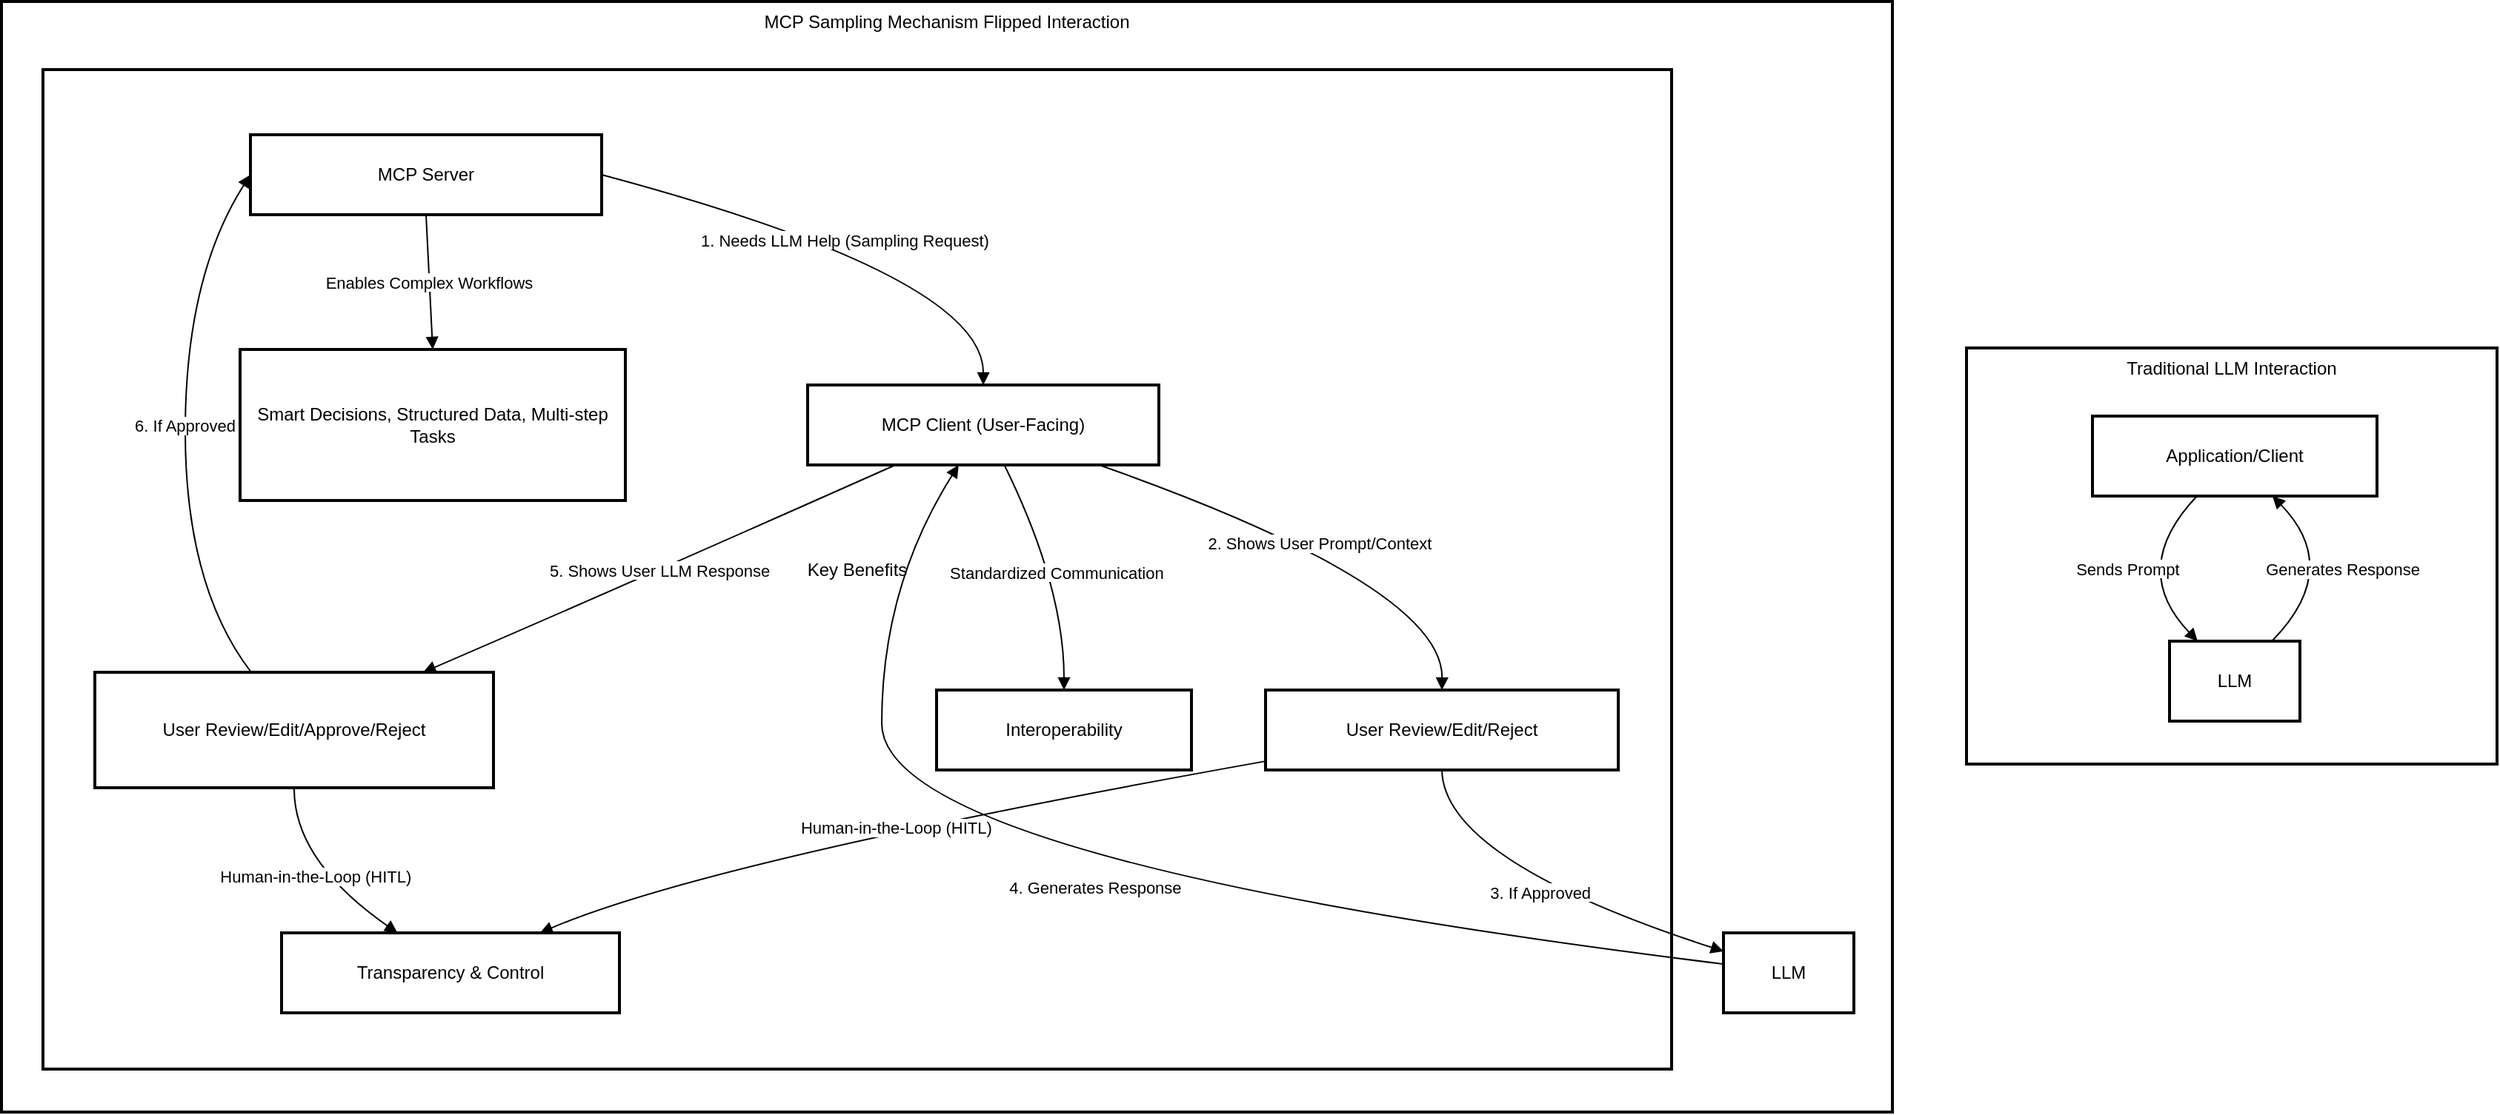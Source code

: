 <mxfile version="28.0.6">
  <diagram name="MCP Sampling" id="WIpzaW17cE0JvvRwE99d">
    <mxGraphModel dx="1347" dy="790" grid="1" gridSize="10" guides="1" tooltips="1" connect="1" arrows="1" fold="1" page="1" pageScale="1" pageWidth="850" pageHeight="1100" math="0" shadow="0">
      <root>
        <mxCell id="0" />
        <mxCell id="1" parent="0" />
        <mxCell id="MZyaNlkFfumaUPh35j-n-26" value="MCP Sampling Mechanism Flipped Interaction" style="whiteSpace=wrap;strokeWidth=2;verticalAlign=top;" vertex="1" parent="1">
          <mxGeometry x="20" y="20" width="1276" height="750" as="geometry" />
        </mxCell>
        <mxCell id="MZyaNlkFfumaUPh35j-n-27" value="MCP Server" style="whiteSpace=wrap;strokeWidth=2;" vertex="1" parent="MZyaNlkFfumaUPh35j-n-26">
          <mxGeometry x="221" y="83" width="140" height="54" as="geometry" />
        </mxCell>
        <mxCell id="MZyaNlkFfumaUPh35j-n-28" value="Key Benefits" style="whiteSpace=wrap;strokeWidth=2;" vertex="1" parent="MZyaNlkFfumaUPh35j-n-26">
          <mxGeometry x="28" y="46" width="1099" height="675" as="geometry" />
        </mxCell>
        <mxCell id="MZyaNlkFfumaUPh35j-n-29" value="MCP Client (User-Facing)" style="whiteSpace=wrap;strokeWidth=2;" vertex="1" parent="MZyaNlkFfumaUPh35j-n-26">
          <mxGeometry x="544" y="259" width="237" height="54" as="geometry" />
        </mxCell>
        <mxCell id="MZyaNlkFfumaUPh35j-n-30" value="User Review/Edit/Reject" style="whiteSpace=wrap;strokeWidth=2;" vertex="1" parent="MZyaNlkFfumaUPh35j-n-26">
          <mxGeometry x="853" y="465" width="238" height="54" as="geometry" />
        </mxCell>
        <mxCell id="MZyaNlkFfumaUPh35j-n-31" value="LLM" style="whiteSpace=wrap;strokeWidth=2;" vertex="1" parent="MZyaNlkFfumaUPh35j-n-26">
          <mxGeometry x="1162" y="629" width="88" height="54" as="geometry" />
        </mxCell>
        <mxCell id="MZyaNlkFfumaUPh35j-n-32" value="User Review/Edit/Approve/Reject" style="whiteSpace=wrap;strokeWidth=2;" vertex="1" parent="MZyaNlkFfumaUPh35j-n-26">
          <mxGeometry x="63" y="453" width="269" height="78" as="geometry" />
        </mxCell>
        <mxCell id="MZyaNlkFfumaUPh35j-n-33" value="Transparency &amp; Control" style="whiteSpace=wrap;strokeWidth=2;" vertex="1" parent="MZyaNlkFfumaUPh35j-n-26">
          <mxGeometry x="189" y="629" width="228" height="54" as="geometry" />
        </mxCell>
        <mxCell id="MZyaNlkFfumaUPh35j-n-34" value="Smart Decisions, Structured Data, Multi-step Tasks" style="whiteSpace=wrap;strokeWidth=2;" vertex="1" parent="MZyaNlkFfumaUPh35j-n-26">
          <mxGeometry x="161" y="235" width="260" height="102" as="geometry" />
        </mxCell>
        <mxCell id="MZyaNlkFfumaUPh35j-n-35" value="Interoperability" style="whiteSpace=wrap;strokeWidth=2;" vertex="1" parent="MZyaNlkFfumaUPh35j-n-26">
          <mxGeometry x="631" y="465" width="172" height="54" as="geometry" />
        </mxCell>
        <mxCell id="MZyaNlkFfumaUPh35j-n-36" value="1. Needs LLM Help (Sampling Request)" style="curved=1;startArrow=none;endArrow=block;exitX=1;exitY=0.5;entryX=0.5;entryY=0;rounded=0;exitDx=0;exitDy=0;" edge="1" parent="MZyaNlkFfumaUPh35j-n-26" source="MZyaNlkFfumaUPh35j-n-51" target="MZyaNlkFfumaUPh35j-n-29">
          <mxGeometry relative="1" as="geometry">
            <Array as="points">
              <mxPoint x="663" y="186" />
            </Array>
          </mxGeometry>
        </mxCell>
        <mxCell id="MZyaNlkFfumaUPh35j-n-37" value="2. Shows User Prompt/Context" style="curved=1;startArrow=none;endArrow=block;exitX=0.83;exitY=1;entryX=0.5;entryY=-0.01;rounded=0;" edge="1" parent="MZyaNlkFfumaUPh35j-n-26" source="MZyaNlkFfumaUPh35j-n-29" target="MZyaNlkFfumaUPh35j-n-30">
          <mxGeometry relative="1" as="geometry">
            <Array as="points">
              <mxPoint x="973" y="395" />
            </Array>
          </mxGeometry>
        </mxCell>
        <mxCell id="MZyaNlkFfumaUPh35j-n-38" value="3. If Approved" style="curved=1;startArrow=none;endArrow=block;exitX=0.5;exitY=0.99;entryX=0;entryY=0.23;rounded=0;" edge="1" parent="MZyaNlkFfumaUPh35j-n-26" source="MZyaNlkFfumaUPh35j-n-30" target="MZyaNlkFfumaUPh35j-n-31">
          <mxGeometry relative="1" as="geometry">
            <Array as="points">
              <mxPoint x="973" y="580" />
            </Array>
          </mxGeometry>
        </mxCell>
        <mxCell id="MZyaNlkFfumaUPh35j-n-39" value="4. Generates Response" style="curved=1;startArrow=none;endArrow=block;exitX=0;exitY=0.39;entryX=0.43;entryY=1;rounded=0;" edge="1" parent="MZyaNlkFfumaUPh35j-n-26" source="MZyaNlkFfumaUPh35j-n-31" target="MZyaNlkFfumaUPh35j-n-29">
          <mxGeometry relative="1" as="geometry">
            <Array as="points">
              <mxPoint x="594" y="580" />
              <mxPoint x="594" y="395" />
            </Array>
          </mxGeometry>
        </mxCell>
        <mxCell id="MZyaNlkFfumaUPh35j-n-40" value="5. Shows User LLM Response" style="curved=1;startArrow=none;endArrow=block;exitX=0.25;exitY=1;entryX=0.83;entryY=-0.01;rounded=0;" edge="1" parent="MZyaNlkFfumaUPh35j-n-26" source="MZyaNlkFfumaUPh35j-n-29" target="MZyaNlkFfumaUPh35j-n-32">
          <mxGeometry relative="1" as="geometry">
            <Array as="points">
              <mxPoint x="419" y="395" />
            </Array>
          </mxGeometry>
        </mxCell>
        <mxCell id="MZyaNlkFfumaUPh35j-n-41" value="6. If Approved" style="curved=1;startArrow=none;endArrow=block;exitX=0.39;exitY=-0.01;entryX=0;entryY=0.5;rounded=0;entryDx=0;entryDy=0;" edge="1" parent="MZyaNlkFfumaUPh35j-n-26" source="MZyaNlkFfumaUPh35j-n-32" target="MZyaNlkFfumaUPh35j-n-51">
          <mxGeometry relative="1" as="geometry">
            <Array as="points">
              <mxPoint x="124" y="395" />
              <mxPoint x="124" y="186" />
            </Array>
          </mxGeometry>
        </mxCell>
        <mxCell id="MZyaNlkFfumaUPh35j-n-42" value="Human-in-the-Loop (HITL)" style="curved=1;startArrow=none;endArrow=block;exitX=0;exitY=0.89;entryX=0.77;entryY=-0.01;rounded=0;" edge="1" parent="MZyaNlkFfumaUPh35j-n-26" source="MZyaNlkFfumaUPh35j-n-30" target="MZyaNlkFfumaUPh35j-n-33">
          <mxGeometry relative="1" as="geometry">
            <Array as="points">
              <mxPoint x="478" y="580" />
            </Array>
          </mxGeometry>
        </mxCell>
        <mxCell id="MZyaNlkFfumaUPh35j-n-43" value="Human-in-the-Loop (HITL)" style="curved=1;startArrow=none;endArrow=block;exitX=0.5;exitY=0.99;entryX=0.34;entryY=-0.01;rounded=0;" edge="1" parent="MZyaNlkFfumaUPh35j-n-26" source="MZyaNlkFfumaUPh35j-n-32" target="MZyaNlkFfumaUPh35j-n-33">
          <mxGeometry relative="1" as="geometry">
            <Array as="points">
              <mxPoint x="197" y="580" />
            </Array>
          </mxGeometry>
        </mxCell>
        <mxCell id="MZyaNlkFfumaUPh35j-n-44" value="Enables Complex Workflows" style="curved=1;startArrow=none;endArrow=block;exitX=0.5;exitY=1;entryX=0.5;entryY=0;rounded=0;exitDx=0;exitDy=0;" edge="1" parent="MZyaNlkFfumaUPh35j-n-26" source="MZyaNlkFfumaUPh35j-n-51" target="MZyaNlkFfumaUPh35j-n-34">
          <mxGeometry relative="1" as="geometry">
            <Array as="points" />
          </mxGeometry>
        </mxCell>
        <mxCell id="MZyaNlkFfumaUPh35j-n-45" value="Standardized Communication" style="curved=1;startArrow=none;endArrow=block;exitX=0.56;exitY=1;entryX=0.5;entryY=-0.01;rounded=0;" edge="1" parent="MZyaNlkFfumaUPh35j-n-26" source="MZyaNlkFfumaUPh35j-n-29" target="MZyaNlkFfumaUPh35j-n-35">
          <mxGeometry relative="1" as="geometry">
            <Array as="points">
              <mxPoint x="717" y="395" />
            </Array>
          </mxGeometry>
        </mxCell>
        <mxCell id="MZyaNlkFfumaUPh35j-n-51" value="MCP Server" style="whiteSpace=wrap;strokeWidth=2;" vertex="1" parent="MZyaNlkFfumaUPh35j-n-26">
          <mxGeometry x="168" y="90" width="237" height="54" as="geometry" />
        </mxCell>
        <mxCell id="MZyaNlkFfumaUPh35j-n-46" value="Traditional LLM Interaction" style="whiteSpace=wrap;strokeWidth=2;verticalAlign=top;" vertex="1" parent="1">
          <mxGeometry x="1346" y="254" width="358" height="281" as="geometry" />
        </mxCell>
        <mxCell id="MZyaNlkFfumaUPh35j-n-47" value="Application/Client" style="whiteSpace=wrap;strokeWidth=2;" vertex="1" parent="MZyaNlkFfumaUPh35j-n-46">
          <mxGeometry x="85" y="46" width="192" height="54" as="geometry" />
        </mxCell>
        <mxCell id="MZyaNlkFfumaUPh35j-n-48" value="LLM" style="whiteSpace=wrap;strokeWidth=2;" vertex="1" parent="MZyaNlkFfumaUPh35j-n-46">
          <mxGeometry x="137" y="198" width="88" height="54" as="geometry" />
        </mxCell>
        <mxCell id="MZyaNlkFfumaUPh35j-n-49" value="Sends Prompt" style="curved=1;startArrow=none;endArrow=block;exitX=0.37;exitY=0.99;entryX=0.21;entryY=-0.01;rounded=0;" edge="1" parent="MZyaNlkFfumaUPh35j-n-46" source="MZyaNlkFfumaUPh35j-n-47" target="MZyaNlkFfumaUPh35j-n-48">
          <mxGeometry relative="1" as="geometry">
            <Array as="points">
              <mxPoint x="109" y="149" />
            </Array>
          </mxGeometry>
        </mxCell>
        <mxCell id="MZyaNlkFfumaUPh35j-n-50" value="Generates Response" style="curved=1;startArrow=none;endArrow=block;exitX=0.79;exitY=-0.01;entryX=0.63;entryY=0.99;rounded=0;" edge="1" parent="MZyaNlkFfumaUPh35j-n-46" source="MZyaNlkFfumaUPh35j-n-48" target="MZyaNlkFfumaUPh35j-n-47">
          <mxGeometry relative="1" as="geometry">
            <Array as="points">
              <mxPoint x="254" y="149" />
            </Array>
          </mxGeometry>
        </mxCell>
      </root>
    </mxGraphModel>
  </diagram>
</mxfile>
